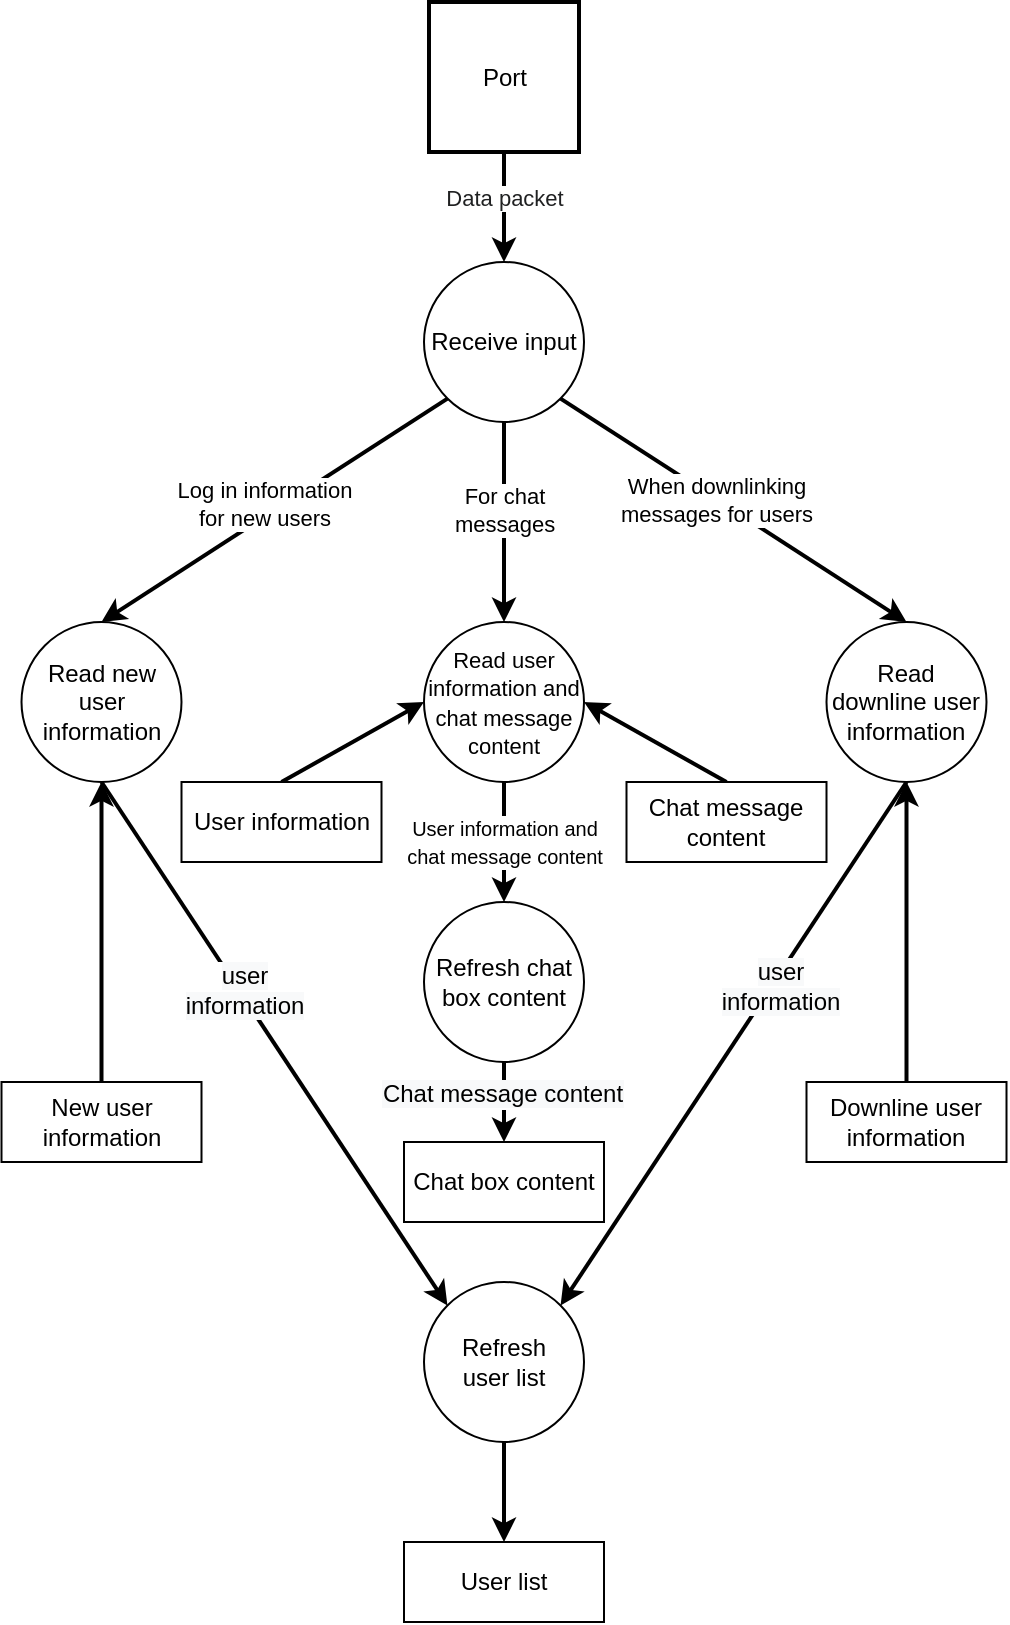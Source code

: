 <mxfile version="16.4.0" type="device"><diagram id="8NvMZGEPMHeAcUBpMYhs" name="第 1 页"><mxGraphModel dx="1301" dy="2000" grid="1" gridSize="10" guides="1" tooltips="1" connect="1" arrows="1" fold="1" page="1" pageScale="1" pageWidth="1169" pageHeight="827" math="0" shadow="0"><root><mxCell id="0"/><mxCell id="1" parent="0"/><mxCell id="vtGmokjEL-YvFN5eq_uG-36" style="edgeStyle=none;rounded=0;orthogonalLoop=1;jettySize=auto;html=1;exitX=0.5;exitY=1;exitDx=0;exitDy=0;entryX=0.5;entryY=0;entryDx=0;entryDy=0;strokeWidth=2;" parent="1" source="vtGmokjEL-YvFN5eq_uG-1" target="vtGmokjEL-YvFN5eq_uG-2" edge="1"><mxGeometry relative="1" as="geometry"/></mxCell><mxCell id="vtGmokjEL-YvFN5eq_uG-37" value="&lt;span style=&quot;color: rgb(32 , 33 , 34) ; font-family: sans-serif&quot;&gt;&lt;font style=&quot;font-size: 11px&quot;&gt;Data packet&lt;/font&gt;&lt;/span&gt;" style="edgeLabel;html=1;align=center;verticalAlign=middle;resizable=0;points=[];" parent="vtGmokjEL-YvFN5eq_uG-36" vertex="1" connectable="0"><mxGeometry x="-0.185" y="2" relative="1" as="geometry"><mxPoint x="-2" as="offset"/></mxGeometry></mxCell><mxCell id="vtGmokjEL-YvFN5eq_uG-1" value="Port" style="rounded=0;whiteSpace=wrap;html=1;strokeWidth=2;" parent="1" vertex="1"><mxGeometry x="362.5" y="-60" width="75" height="75" as="geometry"/></mxCell><mxCell id="vtGmokjEL-YvFN5eq_uG-10" style="rounded=0;orthogonalLoop=1;jettySize=auto;html=1;exitX=0;exitY=1;exitDx=0;exitDy=0;strokeWidth=2;entryX=0.5;entryY=0;entryDx=0;entryDy=0;" parent="1" source="vtGmokjEL-YvFN5eq_uG-2" target="vtGmokjEL-YvFN5eq_uG-3" edge="1"><mxGeometry relative="1" as="geometry"/></mxCell><mxCell id="vtGmokjEL-YvFN5eq_uG-13" value="Log in information &lt;br&gt;for new users" style="edgeLabel;html=1;align=center;verticalAlign=middle;resizable=0;points=[];" parent="vtGmokjEL-YvFN5eq_uG-10" vertex="1" connectable="0"><mxGeometry x="-0.055" relative="1" as="geometry"><mxPoint x="-10" as="offset"/></mxGeometry></mxCell><mxCell id="vtGmokjEL-YvFN5eq_uG-11" style="edgeStyle=none;rounded=0;orthogonalLoop=1;jettySize=auto;html=1;exitX=0.5;exitY=1;exitDx=0;exitDy=0;entryX=0.5;entryY=0;entryDx=0;entryDy=0;strokeWidth=2;" parent="1" source="vtGmokjEL-YvFN5eq_uG-2" target="vtGmokjEL-YvFN5eq_uG-4" edge="1"><mxGeometry relative="1" as="geometry"/></mxCell><mxCell id="vtGmokjEL-YvFN5eq_uG-14" value="For chat &lt;br&gt;messages" style="edgeLabel;html=1;align=center;verticalAlign=middle;resizable=0;points=[];" parent="vtGmokjEL-YvFN5eq_uG-11" vertex="1" connectable="0"><mxGeometry x="-0.119" relative="1" as="geometry"><mxPoint as="offset"/></mxGeometry></mxCell><mxCell id="vtGmokjEL-YvFN5eq_uG-12" style="edgeStyle=none;rounded=0;orthogonalLoop=1;jettySize=auto;html=1;exitX=1;exitY=1;exitDx=0;exitDy=0;entryX=0.5;entryY=0;entryDx=0;entryDy=0;strokeWidth=2;" parent="1" source="vtGmokjEL-YvFN5eq_uG-2" target="vtGmokjEL-YvFN5eq_uG-6" edge="1"><mxGeometry relative="1" as="geometry"/></mxCell><mxCell id="vtGmokjEL-YvFN5eq_uG-15" value="When downlinking&lt;br&gt;messages for users" style="edgeLabel;html=1;align=center;verticalAlign=middle;resizable=0;points=[];" parent="vtGmokjEL-YvFN5eq_uG-12" vertex="1" connectable="0"><mxGeometry x="-0.107" relative="1" as="geometry"><mxPoint y="1" as="offset"/></mxGeometry></mxCell><mxCell id="vtGmokjEL-YvFN5eq_uG-2" value="Receive input" style="ellipse;whiteSpace=wrap;html=1;aspect=fixed;" parent="1" vertex="1"><mxGeometry x="360" y="70" width="80" height="80" as="geometry"/></mxCell><mxCell id="vtGmokjEL-YvFN5eq_uG-17" style="edgeStyle=none;rounded=0;orthogonalLoop=1;jettySize=auto;html=1;exitX=0.5;exitY=1;exitDx=0;exitDy=0;entryX=0;entryY=0;entryDx=0;entryDy=0;strokeWidth=2;" parent="1" source="vtGmokjEL-YvFN5eq_uG-3" target="vtGmokjEL-YvFN5eq_uG-5" edge="1"><mxGeometry relative="1" as="geometry"/></mxCell><mxCell id="vtGmokjEL-YvFN5eq_uG-35" value="&lt;span style=&quot;font-size: 12px ; background-color: rgb(248 , 249 , 250)&quot;&gt;user&lt;/span&gt;&lt;br style=&quot;font-size: 12px&quot;&gt;&lt;span style=&quot;font-size: 12px ; background-color: rgb(248 , 249 , 250)&quot;&gt;information&lt;/span&gt;" style="edgeLabel;html=1;align=center;verticalAlign=middle;resizable=0;points=[];" parent="vtGmokjEL-YvFN5eq_uG-17" vertex="1" connectable="0"><mxGeometry x="-0.2" y="2" relative="1" as="geometry"><mxPoint as="offset"/></mxGeometry></mxCell><mxCell id="vtGmokjEL-YvFN5eq_uG-3" value="Read new user information" style="ellipse;whiteSpace=wrap;html=1;aspect=fixed;" parent="1" vertex="1"><mxGeometry x="158.75" y="250" width="80" height="80" as="geometry"/></mxCell><mxCell id="vtGmokjEL-YvFN5eq_uG-4" value="&lt;font style=&quot;font-size: 11px&quot;&gt;Read user information and chat message content&lt;/font&gt;" style="ellipse;whiteSpace=wrap;html=1;aspect=fixed;" parent="1" vertex="1"><mxGeometry x="360" y="250" width="80" height="80" as="geometry"/></mxCell><mxCell id="vtGmokjEL-YvFN5eq_uG-22" value="" style="edgeStyle=none;rounded=0;orthogonalLoop=1;jettySize=auto;html=1;strokeWidth=2;" parent="1" source="vtGmokjEL-YvFN5eq_uG-5" target="vtGmokjEL-YvFN5eq_uG-21" edge="1"><mxGeometry relative="1" as="geometry"/></mxCell><mxCell id="vtGmokjEL-YvFN5eq_uG-5" value="Refresh&lt;br&gt;user list" style="ellipse;whiteSpace=wrap;html=1;aspect=fixed;" parent="1" vertex="1"><mxGeometry x="360" y="580" width="80" height="80" as="geometry"/></mxCell><mxCell id="vtGmokjEL-YvFN5eq_uG-16" style="edgeStyle=none;rounded=0;orthogonalLoop=1;jettySize=auto;html=1;exitX=0.5;exitY=1;exitDx=0;exitDy=0;entryX=1;entryY=0;entryDx=0;entryDy=0;strokeWidth=2;" parent="1" source="vtGmokjEL-YvFN5eq_uG-6" target="vtGmokjEL-YvFN5eq_uG-5" edge="1"><mxGeometry relative="1" as="geometry"/></mxCell><mxCell id="vtGmokjEL-YvFN5eq_uG-34" value="&lt;span style=&quot;font-size: 12px ; background-color: rgb(248 , 249 , 250)&quot;&gt;user&lt;br&gt;information&lt;/span&gt;" style="edgeLabel;html=1;align=center;verticalAlign=middle;resizable=0;points=[];" parent="vtGmokjEL-YvFN5eq_uG-16" vertex="1" connectable="0"><mxGeometry x="-0.239" y="3" relative="1" as="geometry"><mxPoint as="offset"/></mxGeometry></mxCell><mxCell id="vtGmokjEL-YvFN5eq_uG-6" value="Read downline user information" style="ellipse;whiteSpace=wrap;html=1;aspect=fixed;" parent="1" vertex="1"><mxGeometry x="561.25" y="250" width="80" height="80" as="geometry"/></mxCell><mxCell id="vtGmokjEL-YvFN5eq_uG-20" value="" style="edgeStyle=none;rounded=0;orthogonalLoop=1;jettySize=auto;html=1;strokeWidth=2;" parent="1" source="vtGmokjEL-YvFN5eq_uG-19" target="vtGmokjEL-YvFN5eq_uG-3" edge="1"><mxGeometry relative="1" as="geometry"/></mxCell><mxCell id="vtGmokjEL-YvFN5eq_uG-19" value="New user information" style="rounded=0;whiteSpace=wrap;html=1;glass=0;" parent="1" vertex="1"><mxGeometry x="148.75" y="480" width="100" height="40" as="geometry"/></mxCell><mxCell id="vtGmokjEL-YvFN5eq_uG-21" value="User list" style="rounded=0;whiteSpace=wrap;html=1;glass=0;" parent="1" vertex="1"><mxGeometry x="350" y="710" width="100" height="40" as="geometry"/></mxCell><mxCell id="vtGmokjEL-YvFN5eq_uG-25" style="edgeStyle=none;rounded=0;orthogonalLoop=1;jettySize=auto;html=1;exitX=0.5;exitY=0;exitDx=0;exitDy=0;entryX=0;entryY=0.5;entryDx=0;entryDy=0;strokeWidth=2;" parent="1" source="vtGmokjEL-YvFN5eq_uG-23" target="vtGmokjEL-YvFN5eq_uG-4" edge="1"><mxGeometry relative="1" as="geometry"/></mxCell><mxCell id="vtGmokjEL-YvFN5eq_uG-23" value="User information" style="rounded=0;whiteSpace=wrap;html=1;glass=0;" parent="1" vertex="1"><mxGeometry x="238.75" y="330" width="100" height="40" as="geometry"/></mxCell><mxCell id="vtGmokjEL-YvFN5eq_uG-26" style="edgeStyle=none;rounded=0;orthogonalLoop=1;jettySize=auto;html=1;exitX=0.5;exitY=0;exitDx=0;exitDy=0;entryX=1;entryY=0.5;entryDx=0;entryDy=0;strokeWidth=2;" parent="1" source="vtGmokjEL-YvFN5eq_uG-24" target="vtGmokjEL-YvFN5eq_uG-4" edge="1"><mxGeometry relative="1" as="geometry"/></mxCell><mxCell id="vtGmokjEL-YvFN5eq_uG-24" value="Chat message content" style="rounded=0;whiteSpace=wrap;html=1;glass=0;" parent="1" vertex="1"><mxGeometry x="461.25" y="330" width="100" height="40" as="geometry"/></mxCell><mxCell id="vtGmokjEL-YvFN5eq_uG-31" value="" style="edgeStyle=none;rounded=0;orthogonalLoop=1;jettySize=auto;html=1;strokeWidth=2;" parent="1" source="vtGmokjEL-YvFN5eq_uG-28" target="vtGmokjEL-YvFN5eq_uG-30" edge="1"><mxGeometry relative="1" as="geometry"/></mxCell><mxCell id="vtGmokjEL-YvFN5eq_uG-38" value="&lt;span style=&quot;font-size: 12px ; background-color: rgb(248 , 249 , 250)&quot;&gt;Chat message content&lt;/span&gt;" style="edgeLabel;html=1;align=center;verticalAlign=middle;resizable=0;points=[];" parent="vtGmokjEL-YvFN5eq_uG-31" vertex="1" connectable="0"><mxGeometry x="-0.221" y="-1" relative="1" as="geometry"><mxPoint as="offset"/></mxGeometry></mxCell><mxCell id="vtGmokjEL-YvFN5eq_uG-28" value="Refresh chat box content" style="ellipse;whiteSpace=wrap;html=1;aspect=fixed;" parent="1" vertex="1"><mxGeometry x="360" y="390" width="80" height="80" as="geometry"/></mxCell><mxCell id="vtGmokjEL-YvFN5eq_uG-30" value="Chat box content" style="rounded=0;whiteSpace=wrap;html=1;glass=0;" parent="1" vertex="1"><mxGeometry x="350" y="510" width="100" height="40" as="geometry"/></mxCell><mxCell id="vtGmokjEL-YvFN5eq_uG-33" value="" style="edgeStyle=none;rounded=0;orthogonalLoop=1;jettySize=auto;html=1;strokeWidth=2;" parent="1" source="vtGmokjEL-YvFN5eq_uG-32" target="vtGmokjEL-YvFN5eq_uG-6" edge="1"><mxGeometry relative="1" as="geometry"/></mxCell><mxCell id="vtGmokjEL-YvFN5eq_uG-32" value="Downline user information" style="rounded=0;whiteSpace=wrap;html=1;glass=0;" parent="1" vertex="1"><mxGeometry x="551.25" y="480" width="100" height="40" as="geometry"/></mxCell><mxCell id="vtGmokjEL-YvFN5eq_uG-29" value="&lt;span style=&quot;font-size: 10px&quot;&gt;User&amp;nbsp;information and &lt;br&gt;chat message content&lt;/span&gt;" style="edgeStyle=none;rounded=0;orthogonalLoop=1;jettySize=auto;html=1;strokeWidth=2;" parent="1" source="vtGmokjEL-YvFN5eq_uG-4" target="vtGmokjEL-YvFN5eq_uG-28" edge="1"><mxGeometry relative="1" as="geometry"/></mxCell></root></mxGraphModel></diagram></mxfile>